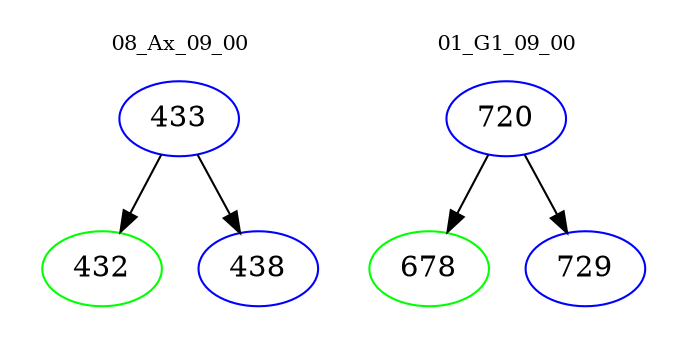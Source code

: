digraph{
subgraph cluster_0 {
color = white
label = "08_Ax_09_00";
fontsize=10;
T0_433 [label="433", color="blue"]
T0_433 -> T0_432 [color="black"]
T0_432 [label="432", color="green"]
T0_433 -> T0_438 [color="black"]
T0_438 [label="438", color="blue"]
}
subgraph cluster_1 {
color = white
label = "01_G1_09_00";
fontsize=10;
T1_720 [label="720", color="blue"]
T1_720 -> T1_678 [color="black"]
T1_678 [label="678", color="green"]
T1_720 -> T1_729 [color="black"]
T1_729 [label="729", color="blue"]
}
}

